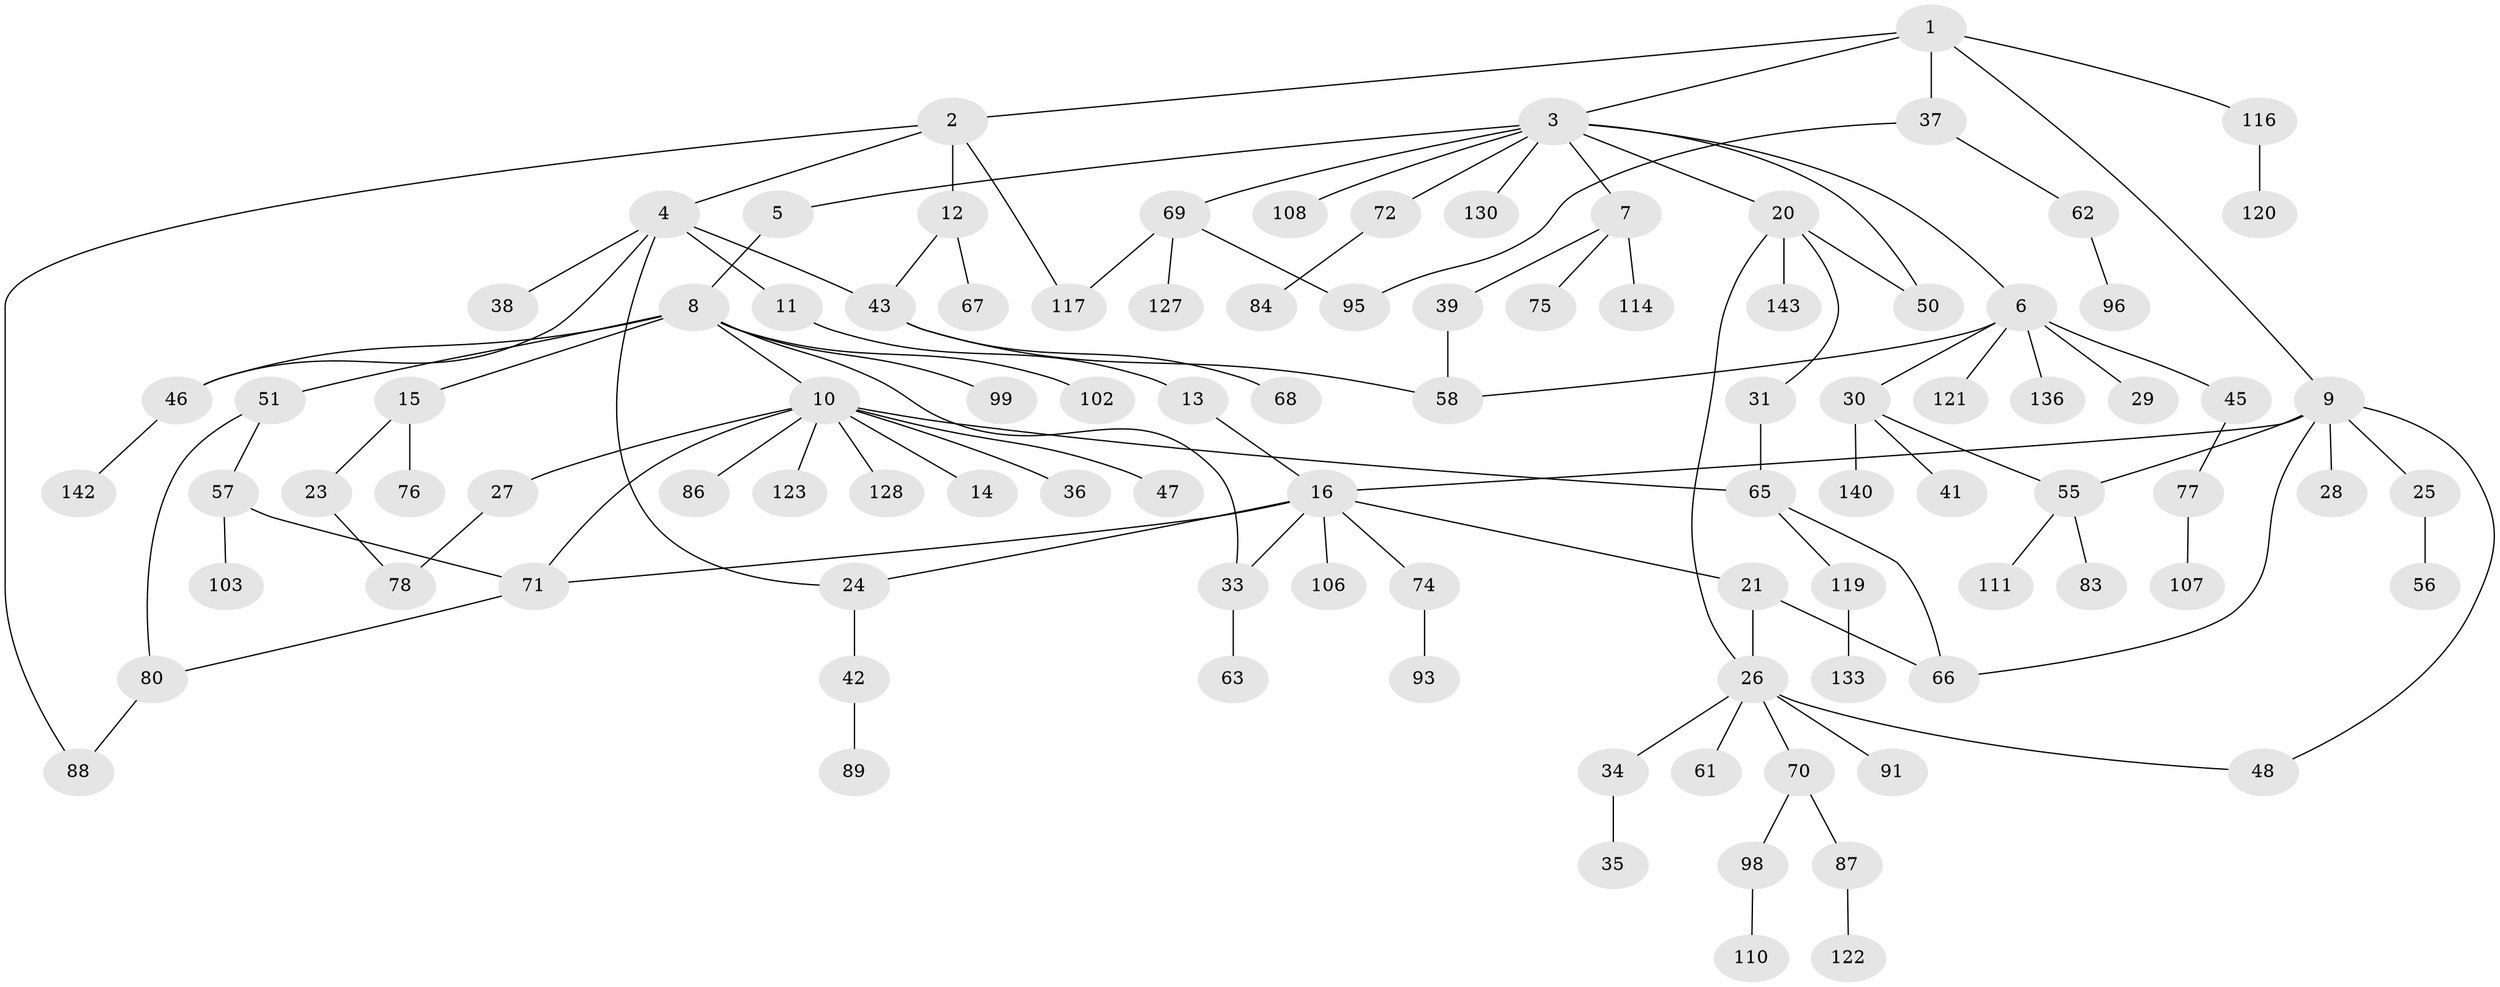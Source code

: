 // original degree distribution, {5: 0.027972027972027972, 10: 0.006993006993006993, 2: 0.34265734265734266, 3: 0.1888111888111888, 8: 0.006993006993006993, 6: 0.013986013986013986, 4: 0.055944055944055944, 7: 0.006993006993006993, 1: 0.34265734265734266, 9: 0.006993006993006993}
// Generated by graph-tools (version 1.1) at 2025/41/03/06/25 10:41:30]
// undirected, 99 vertices, 119 edges
graph export_dot {
graph [start="1"]
  node [color=gray90,style=filled];
  1 [super="+53"];
  2;
  3 [super="+73"];
  4 [super="+19"];
  5;
  6 [super="+59"];
  7 [super="+22"];
  8 [super="+101"];
  9 [super="+64"];
  10 [super="+18"];
  11;
  12 [super="+132"];
  13 [super="+113"];
  14 [super="+17"];
  15;
  16 [super="+100"];
  20 [super="+44"];
  21 [super="+32"];
  23 [super="+92"];
  24 [super="+141"];
  25;
  26 [super="+52"];
  27 [super="+54"];
  28;
  29;
  30 [super="+40"];
  31;
  33 [super="+118"];
  34;
  35;
  36 [super="+125"];
  37 [super="+49"];
  38;
  39;
  41;
  42;
  43;
  45 [super="+134"];
  46 [super="+81"];
  47 [super="+129"];
  48;
  50 [super="+82"];
  51 [super="+109"];
  55 [super="+79"];
  56 [super="+124"];
  57 [super="+90"];
  58 [super="+60"];
  61 [super="+104"];
  62;
  63;
  65 [super="+97"];
  66 [super="+137"];
  67;
  68;
  69 [super="+105"];
  70 [super="+126"];
  71;
  72;
  74;
  75;
  76 [super="+138"];
  77;
  78;
  80 [super="+112"];
  83;
  84 [super="+85"];
  86;
  87;
  88;
  89;
  91 [super="+94"];
  93;
  95;
  96;
  98;
  99;
  102;
  103 [super="+115"];
  106;
  107;
  108;
  110;
  111 [super="+135"];
  114;
  116;
  117 [super="+139"];
  119 [super="+131"];
  120;
  121;
  122;
  123;
  127;
  128;
  130;
  133;
  136;
  140;
  142;
  143;
  1 -- 2;
  1 -- 3;
  1 -- 9;
  1 -- 37;
  1 -- 116;
  2 -- 4;
  2 -- 12;
  2 -- 88;
  2 -- 117;
  3 -- 5;
  3 -- 6;
  3 -- 7;
  3 -- 20;
  3 -- 69;
  3 -- 72;
  3 -- 108;
  3 -- 130;
  3 -- 50;
  4 -- 11;
  4 -- 43;
  4 -- 24;
  4 -- 38;
  4 -- 46;
  5 -- 8;
  6 -- 29;
  6 -- 30;
  6 -- 45;
  6 -- 136;
  6 -- 121;
  6 -- 58;
  7 -- 39;
  7 -- 114;
  7 -- 75;
  8 -- 10;
  8 -- 15;
  8 -- 33;
  8 -- 51;
  8 -- 99;
  8 -- 102;
  8 -- 46;
  9 -- 25;
  9 -- 28;
  9 -- 48;
  9 -- 55;
  9 -- 16;
  9 -- 66;
  10 -- 14;
  10 -- 128;
  10 -- 65;
  10 -- 36;
  10 -- 71;
  10 -- 27;
  10 -- 47;
  10 -- 86;
  10 -- 123;
  11 -- 13;
  12 -- 67;
  12 -- 43;
  13 -- 16;
  15 -- 23;
  15 -- 76;
  16 -- 21;
  16 -- 24;
  16 -- 74;
  16 -- 33;
  16 -- 106;
  16 -- 71;
  20 -- 26;
  20 -- 31;
  20 -- 50;
  20 -- 143;
  21 -- 26;
  21 -- 66;
  23 -- 78;
  24 -- 42;
  25 -- 56;
  26 -- 34;
  26 -- 61;
  26 -- 70;
  26 -- 91;
  26 -- 48;
  27 -- 78;
  30 -- 140;
  30 -- 41;
  30 -- 55;
  31 -- 65;
  33 -- 63;
  34 -- 35;
  37 -- 62;
  37 -- 95;
  39 -- 58;
  42 -- 89;
  43 -- 58;
  43 -- 68;
  45 -- 77;
  46 -- 142;
  51 -- 57;
  51 -- 80;
  55 -- 111;
  55 -- 83;
  57 -- 71;
  57 -- 103;
  62 -- 96;
  65 -- 119;
  65 -- 66;
  69 -- 95;
  69 -- 117;
  69 -- 127;
  70 -- 87;
  70 -- 98;
  71 -- 80;
  72 -- 84;
  74 -- 93;
  77 -- 107;
  80 -- 88;
  87 -- 122;
  98 -- 110;
  116 -- 120;
  119 -- 133;
}
